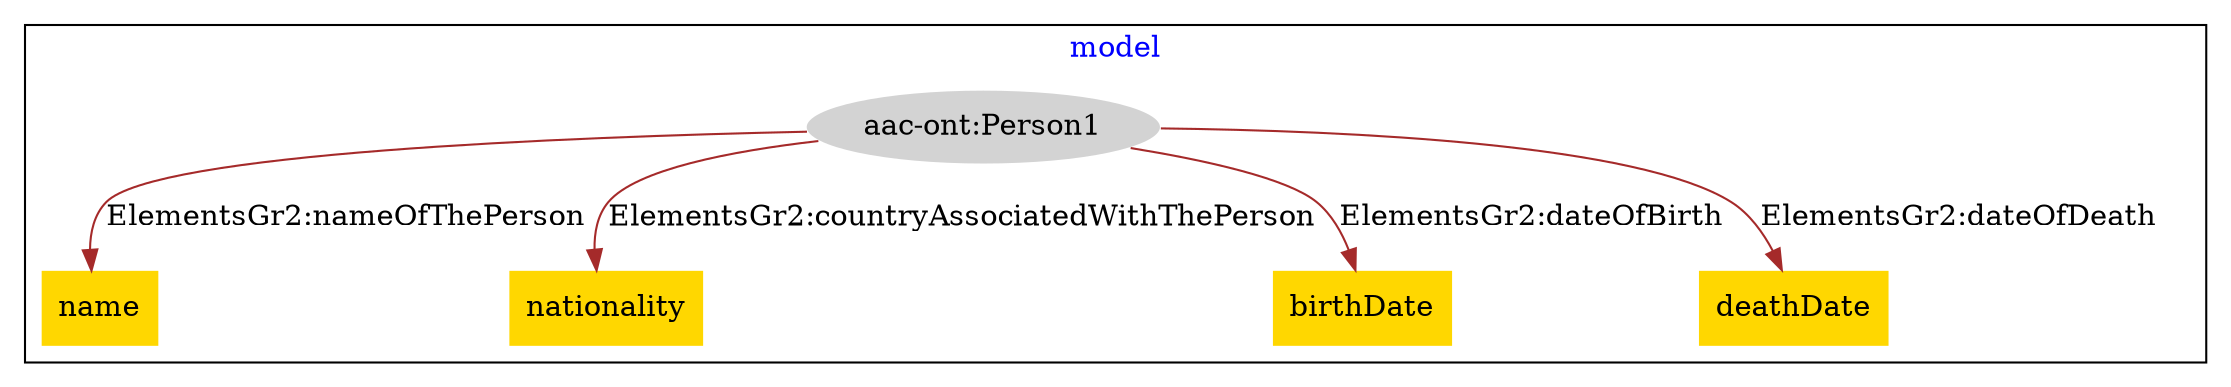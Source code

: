 digraph n0 {
fontcolor="blue"
remincross="true"
subgraph cluster {
label="model"
"aac-ont:Person1"[style="filled",color="white",fillcolor="lightgray",label="aac-ont:Person1"];
"name"[shape="plaintext",style="filled",fillcolor="gold",label="name"];
"nationality"[shape="plaintext",style="filled",fillcolor="gold",label="nationality"];
"birthDate"[shape="plaintext",style="filled",fillcolor="gold",label="birthDate"];
"deathDate"[shape="plaintext",style="filled",fillcolor="gold",label="deathDate"];
}
"aac-ont:Person1" -> "name"[color="brown",fontcolor="black",label="ElementsGr2:nameOfThePerson"];
"aac-ont:Person1" -> "nationality"[color="brown",fontcolor="black",label="ElementsGr2:countryAssociatedWithThePerson"];
"aac-ont:Person1" -> "birthDate"[color="brown",fontcolor="black",label="ElementsGr2:dateOfBirth"];
"aac-ont:Person1" -> "deathDate"[color="brown",fontcolor="black",label="ElementsGr2:dateOfDeath"];
}
